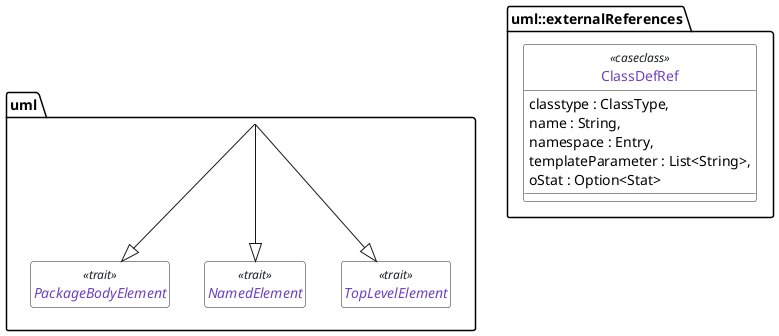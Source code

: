 @startuml

package uml {
    abstract class uml.TopLevelElement <<trait>>
    abstract class uml.NamedElement <<trait>>
    abstract class uml.PackageBodyElement <<trait>>
}
package uml::externalReferences{
    class uml::externalReferences.ClassDefRef << caseclass >> {
        classtype : ClassType,
        name : String,
        namespace : Entry,
        templateParameter : List<String>,
        oStat : Option<Stat>
    }
}

uml.TopLevelElement <|-up- uml::externalReferences.ClassDefRef 
uml.NamedElement <|-up- uml::externalReferences.ClassDefRef 
uml.PackageBodyElement <|-up- uml::externalReferences.ClassDefRef 

hide circle 
hide <<trait>> members 
skinparam defaultFontName Source Code Pro

skinparam ClassStereotypeFontColor #1b1f23

skinparam class {
    BackgroundColor White
    BorderColor #1b1f23
    ArrowColor #1b1f23
    FontColor #6f42c1
}

skinparam note {
    BackgroundColor White
    BorderColor #1b1f23
    ArrowColor #1b1f23
    FontColor #d73a49
}


skinparam stereotype {
    FontColor #d73a49
}

@enduml
